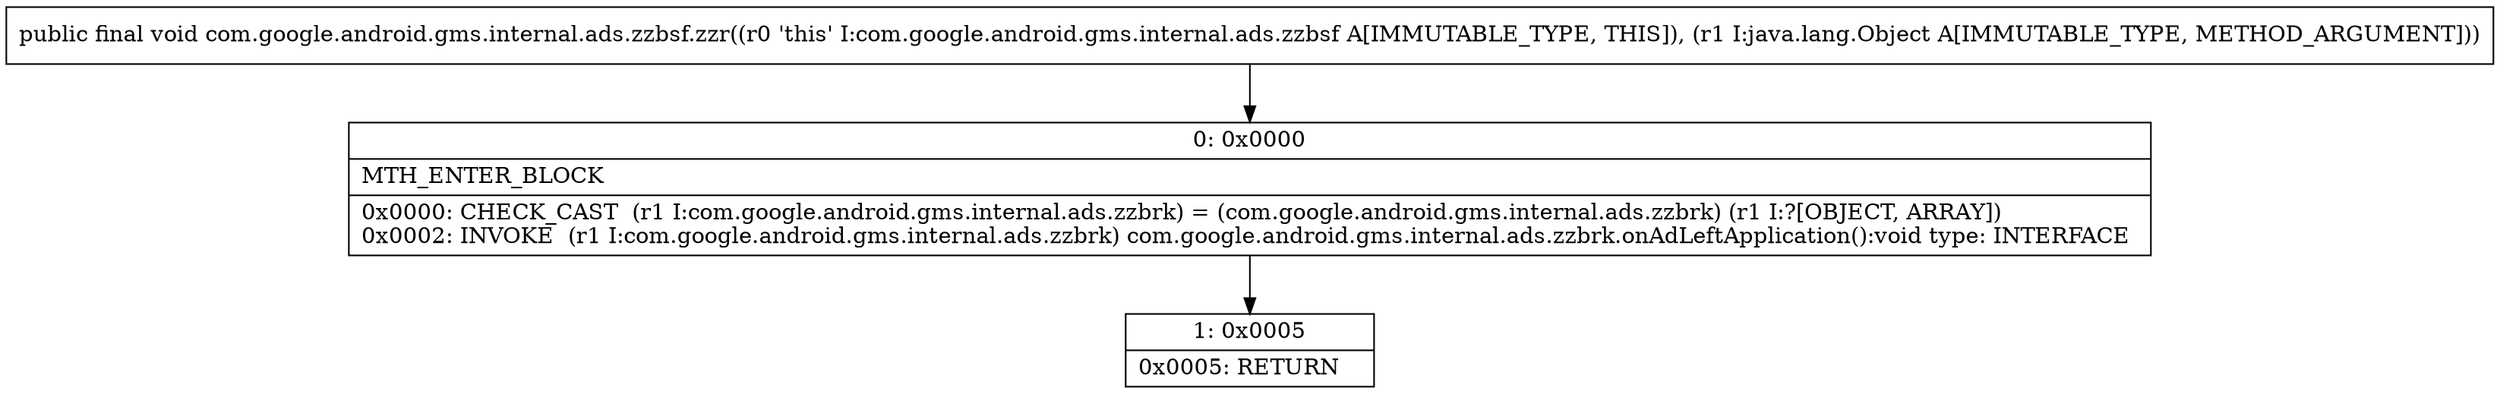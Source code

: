 digraph "CFG forcom.google.android.gms.internal.ads.zzbsf.zzr(Ljava\/lang\/Object;)V" {
Node_0 [shape=record,label="{0\:\ 0x0000|MTH_ENTER_BLOCK\l|0x0000: CHECK_CAST  (r1 I:com.google.android.gms.internal.ads.zzbrk) = (com.google.android.gms.internal.ads.zzbrk) (r1 I:?[OBJECT, ARRAY]) \l0x0002: INVOKE  (r1 I:com.google.android.gms.internal.ads.zzbrk) com.google.android.gms.internal.ads.zzbrk.onAdLeftApplication():void type: INTERFACE \l}"];
Node_1 [shape=record,label="{1\:\ 0x0005|0x0005: RETURN   \l}"];
MethodNode[shape=record,label="{public final void com.google.android.gms.internal.ads.zzbsf.zzr((r0 'this' I:com.google.android.gms.internal.ads.zzbsf A[IMMUTABLE_TYPE, THIS]), (r1 I:java.lang.Object A[IMMUTABLE_TYPE, METHOD_ARGUMENT])) }"];
MethodNode -> Node_0;
Node_0 -> Node_1;
}

